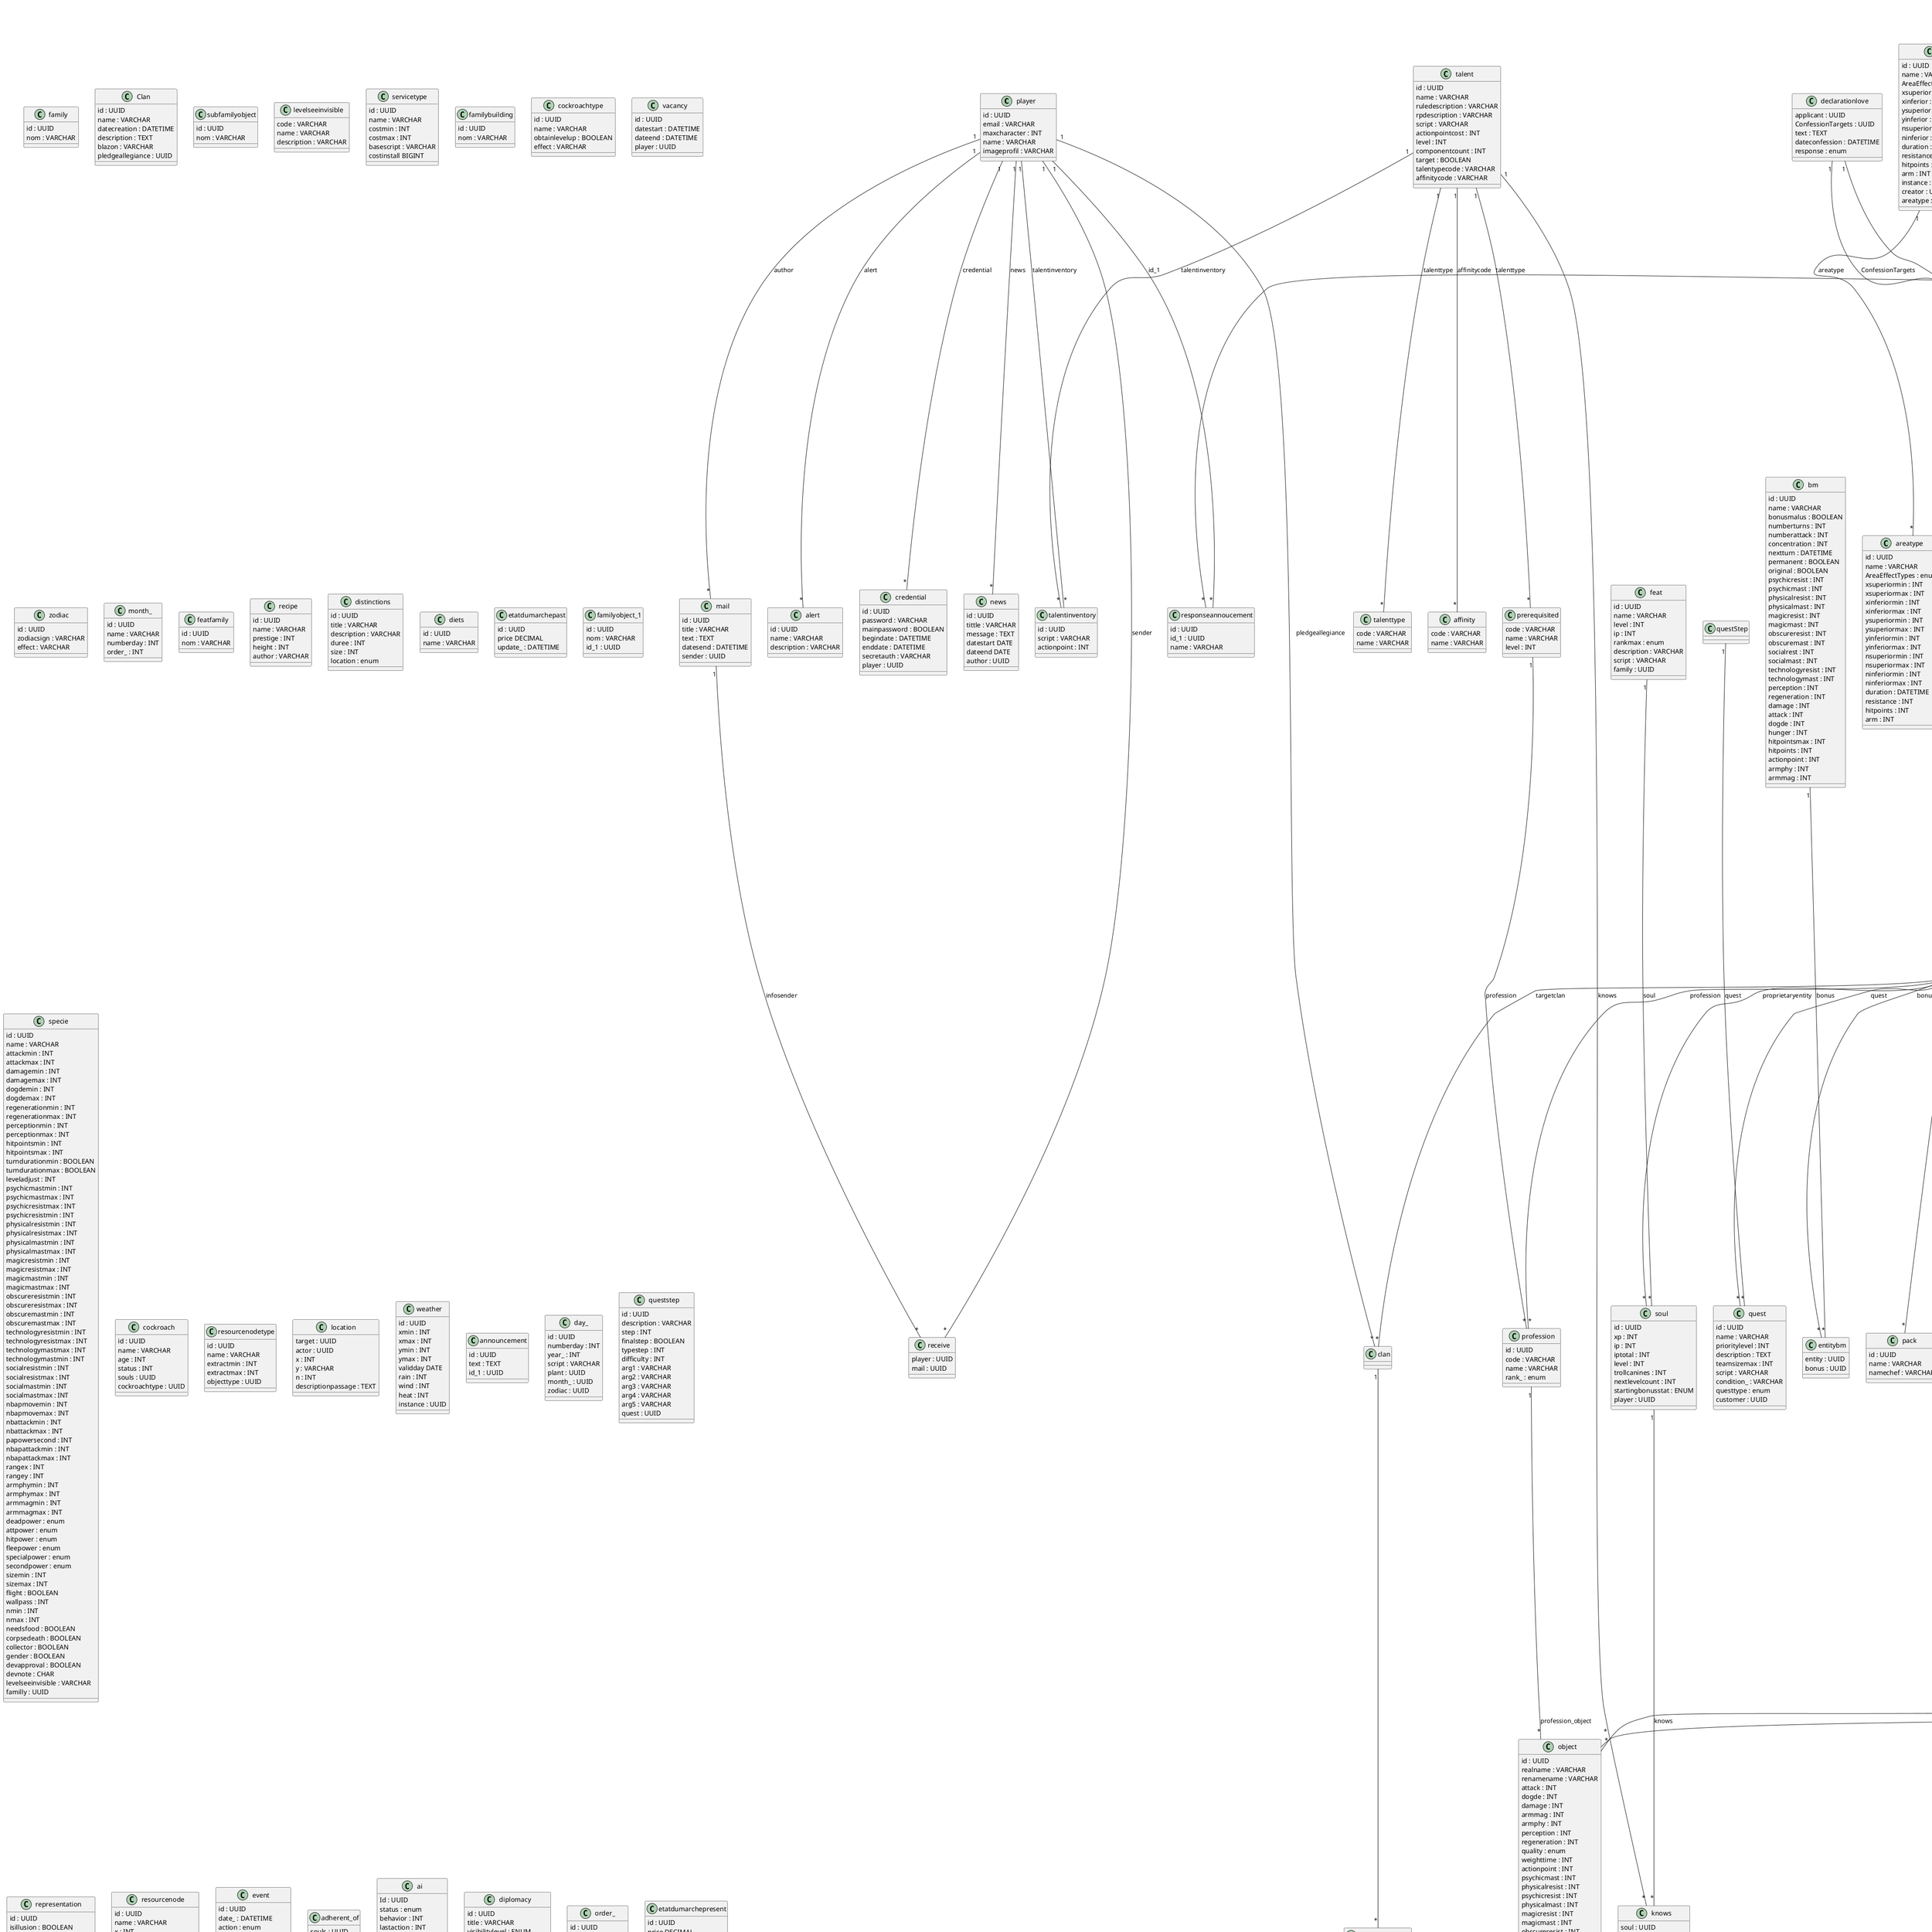 @startuml DBVillageGreen

class player {
  id : UUID
  email : VARCHAR
  maxcharacter : INT
  name : VARCHAR
  imageprofil : VARCHAR
}

class family {
  id : UUID
  nom : VARCHAR
}

class profession {
  id : UUID
  code : VARCHAR
  name : VARCHAR
  rank_ : enum
}

class Clan {
  id : UUID
  name : VARCHAR
  datecreation : DATETIME
  description : TEXT
  blazon : VARCHAR
  pledgeallegiance : UUID
}

class mail {
  id : UUID
  title : VARCHAR
  text : TEXT
  datesend : DATETIME
  sender : UUID
}

class pack {
  id : UUID
  name : VARCHAR
  namechef : VARCHAR
}

class bm {
  id : UUID
  name : VARCHAR
  bonusmalus : BOOLEAN
  numberturns : INT
  numberattack : INT
  concentration : INT
  nextturn : DATETIME
  permanent : BOOLEAN
  original : BOOLEAN
  psychicresist : INT
  psychicmast : INT
  physicalresist : INT
  physicalmast : INT
  magicresist : INT
  magicmast : INT
  obscureresist : INT
  obscuremast : INT
  socialrest : INT
  socialmast : INT
  technologyresist : INT
  technologymast : INT
  perception : INT
  regeneration : INT
  damage : INT
  attack : INT
  dogde : INT
  hunger : INT
  hitpointsmax : INT
  hitpoints : INT
  actionpoint : INT
  armphy : INT
  armmag : INT
}

class tribe {
  id : UUID
  name : VARCHAR
  datecreation : DATETIME
  description : TEXT
  blazon : VARCHAR
}

class alert {
  id : UUID
  name : VARCHAR
  description : VARCHAR
}

class credential {
  id : UUID
  password : VARCHAR
  mainpassword : BOOLEAN
  begindate : DATETIME
  enddate : DATETIME
  secretauth : VARCHAR
  player : UUID
}

class soul {
  id : UUID
  xp : INT
  ip : INT
  iptotal : INT
  level : INT
  trollcanines : INT
  nextlevelcount : INT
  startingbonusstat : ENUM
  player : UUID
}

class talenttype {
  code : VARCHAR
  name : VARCHAR
}

class affinity {
  code : VARCHAR
  name : VARCHAR
}

class prerequisited {
  code : VARCHAR
  name : VARCHAR
  level : INT
}

class subfamilyobject {
  id : UUID
  nom : VARCHAR
}

class levelseeinvisible {
  code : VARCHAR
  name : VARCHAR
  description : VARCHAR
}

class servicetype {
  id : UUID
  name : VARCHAR
  costmin : INT
  costmax : INT
  basescript : VARCHAR
  costinstall BIGINT
}

class service {
  id : UUID
  name : VARCHAR
  cost : INT
  script : VARCHAR
  status : BOOLEAN
  size : INT
  servicetype : UUID
}

class familybuilding {
  id : UUID
  nom : VARCHAR
}

class cockroachtype {
  id : UUID
  name : VARCHAR
  obtainlevelup : BOOLEAN
  effect : VARCHAR
}

class gameworldtype {
  id : UUID
  name : VARCHAR
  xsuperiormin : INT
  xsuperiormax : INT
  xinferiormin : INT
  xinferiormax : INT
  ysuperiormin : INT
  ysuperiormax : INT
  yinferiormax : INT
  yinferiormin : INT
  nsuperiormax : INT
  nsuperiormin : INT
  ninferiormax : INT
  ninferiormin : INT
  matter : VARCHAR
  architecture : VARCHAR
  description : TEXT
  script : VARCHAR
  hitpoints : INT
  psychicresistmin : INT
  psychicresistmax : INT
  physicalresistmin : INT
  physicalresistmax : INT
  magicresistmin : INT
  magicresistmax : INT
  obscureresistmax : INT
  obscureresistmin : INT
  technologyresistmin : INT
  technologyresistmax : INT
  socialresistmax : INT
  socialresistmin : INT
  arm : INT
  gender : BOOLEAN
  taxesorigine : INT
  instanceupgrade : UUID
}

class vacancy {
  id : UUID
  datestart : DATETIME
  dateend : DATETIME
  player : UUID
}

class zodiac {
  id : UUID
  zodiacsign : VARCHAR
  effect : VARCHAR
}

class month_ {
  id : UUID
  name : VARCHAR
  numberday : INT
  order_ : INT
}

class news {
  id : UUID
  tittle : VARCHAR
  message : TEXT
  datestart DATE
  dateend DATE
  author : UUID
}

class featfamily {
  id : UUID
  nom : VARCHAR
}

class recipe {
  id : UUID
  name : VARCHAR
  prestige : INT
  height : INT
  author : VARCHAR
}

class distinctions {
  id : UUID
  title : VARCHAR
  description : VARCHAR
  duree : INT
  size : INT
  location : enum
}

class talentinventory {
  id : UUID
  script : VARCHAR
  actionpoint : INT
}

class areatype {
  id : UUID
  name : VARCHAR
  AreaEffectTypes : enum
  xsuperiormin : INT
  xsuperiormax : INT
  xinferiormin : INT
  xinferiormax : INT
  ysuperiormin : INT
  ysuperiormax : INT
  yinferiormin : INT
  yinferiormax : INT
  nsuperiormin : INT
  nsuperiormax : INT
  ninferiormin : INT
  ninferiormax : INT
  duration : DATETIME
  resistance : INT
  hitpoints : INT
  arm : INT
}

class diets {
  id : UUID
  name : VARCHAR
}

class etatdumarchepast {
  id : UUID
  price DECIMAL
  update_ : DATETIME
}

class approval {
  id : UUID
  name : enum
}

class familyobject_1 {
  id : UUID
  nom : VARCHAR
  id_1 : UUID
}

class talent {
  id : UUID
  name : VARCHAR
  ruledescription : VARCHAR
  rpdescription : VARCHAR
  script : VARCHAR
  actionpointcost : INT
  level : INT
  componentcount : INT
  target : BOOLEAN
  talentypecode : VARCHAR
  affinitycode : VARCHAR
}

class feat {
  id : UUID
  name : VARCHAR
  level : INT
  ip : INT
  rankmax : enum
  description : VARCHAR
  script : VARCHAR
  family : UUID
}

class gameworld {
  id : UUID
  name : VARCHAR
  xsuperior : INT
  xinferior : INT
  ysuperior : INT
  yinferior : INT
  nsuperior : INT
  ninferior : INT
  architecture : VARCHAR
  script : VARCHAR
  hitpoints : INT
  description : TEXT
  physicalresist : INT
  psychicresist : INT
  obscureresist : INT
  technologyresist : INT
  magicresist : INT
  sociaresist : INT
  arm : INT
  taxes : INT
  update_ : DATETIME
  instancetype : UUID
  proprietaryentity : UUID
  proprietaryclan : UUID
  proprietarytribe : UUID
}

class specie {
  id : UUID
  name : VARCHAR
  attackmin : INT
  attackmax : INT
  damagemin : INT
  damagemax : INT
  dogdemin : INT
  dogdemax : INT
  regenerationmin : INT
  regenerationmax : INT
  perceptionmin : INT
  perceptionmax : INT
  hitpointsmin : INT
  hitpointsmax : INT
  turndurationmin : BOOLEAN
  turndurationmax : BOOLEAN
  leveladjust : INT
  psychicmastmin : INT
  psychicmastmax : INT
  psychicresistmax : INT
  psychicresistmin : INT
  physicalresistmin : INT
  physicalresistmax : INT
  physicalmastmin : INT
  physicalmastmax : INT
  magicresistmin : INT
  magicresistmax : INT
  magicmastmin : INT
  magicmastmax : INT
  obscureresistmin : INT
  obscureresistmax : INT
  obscuremastmin : INT
  obscuremastmax : INT
  technologyresistmin : INT
  technologyresistmax : INT
  technologymastmax : INT
  technologymastmin : INT
  socialresistmin : INT
  socialresistmax : INT
  socialmastmin : INT
  socialmastmax : INT
  nbapmovemin : INT
  nbapmovemax : INT
  nbattackmin : INT
  nbattackmax : INT
  papowersecond : INT
  nbapattackmin : INT
  nbapattackmax : INT
  rangex : INT
  rangey : INT
  armphymin : INT
  armphymax : INT
  armmagmin : INT
  armmagmax : INT
  deadpower : enum
  attpower : enum
  hitpower : enum
  fleepower : enum
  specialpower : enum
  secondpower : enum
  sizemin : INT
  sizemax : INT
  flight : BOOLEAN
  wallpass : INT
  nmin : INT
  nmax : INT
  needsfood : BOOLEAN
  corpsedeath : BOOLEAN
  collector : BOOLEAN
  gender : BOOLEAN
  devapproval : BOOLEAN
  devnote : CHAR
  levelseeinvisible : VARCHAR
  familly : UUID
}

class buildingtype {
  id : UUID
  name : VARCHAR
  costmin : VARCHAR
  gender : BOOLEAN
  costinstall : INT
  costupkeep : INT
  hitpoints : INT
  arm : INT
  script : VARCHAR
  capacity : INT
  size : INT
  visibility : BOOLEAN
  buildupgrade : UUID
  servicetype : UUID
  family : UUID
}

class cockroach {
  id : UUID
  name : VARCHAR
  age : INT
  status : INT
  souls : UUID
  cockroachtype : UUID
}

class objecttype {
  id : UUID
  name : VARCHAR
  weightmin : INT
  weightmax : INT
  qualitymin : enum
  qualitymax : enum
  deterioration : enum
  armphymin : INT
  armphymax : INT
  armmagmin : INT
  armmagmax : INT
  attackmin : INT
  attackmax : INT
  damagemin : INT
  damagemax : INT
  dogdemin : INT
  dogdemax : INT
  regenerationmin : INT
  regenerationmax : INT
  perceptionmin : INT
  perceptionmax : INT
  hitpointsmin : INT
  hitpointsmax : INT
  script : VARCHAR
  droppable : BOOLEAN
  psychicmastmin : INT
  psychicmastmax : INT
  psychicresistmin : INT
  psychicresistmax : INT
  physicalresistmin : INT
  physicalresistmax : INT
  physicalmastmin : INT
  physicalmastmax : INT
  magicresistmin : INT
  magicresistmax : INT
  magicmastmin : INT
  magicmastmax : INT
  obscureresistmin : INT
  obscureresistmax : INT
  obscuremastmin : INT
  obscuremastmax : INT
  technologyresistmin : INT
  technologyresistmax : INT
  technologymastmin : INT
  technologymastmax : INT
  socialresistmin : INT
  socialresistmax : INT
  socialmastmin : INT
  socialmastmax : INT
  description : VARCHAR
  levelmin : INT
  levelmax : INT
  pricemin : INT
  pricemax : INT
  sizemin : INT
  sizemax : INT
  cursed : BOOLEAN
  turnduration : INT
  chargemin : INT
  chargemax : INT
  gender : BOOLEAN
  satiety : INT
  recipe : UUID
  subfamily : UUID
  areatype : UUID
}

class resourcenodetype {
  id : UUID
  name : VARCHAR
  extractmin : INT
  extractmax : INT
  objecttype : UUID
}

class location{
  target : UUID
  actor : UUID
  x : INT
  y : VARCHAR
  n : INT
  descriptionpassage : TEXT
}

class weather {
  id : UUID
  xmin : INT
  xmax : INT
  ymin : INT
  ymax : INT
  validday DATE
  rain : INT
  wind : INT
  heat : INT
  instance : UUID
}

class announcement {
  id : UUID
  text : TEXT
  id_1 : UUID
}

class knows{
  soul : UUID
  talent : UUID
  percent : INT
  rank_ : enum
  useinturn : BOOLEAN
}

class component {
  id : UUID
  namemonsterpart : VARCHAR
  gender : BOOLEAN
  objecttype : UUID
  specie : UUID
}

class day_ {
  id : UUID
  numberday : INT
  year_ : INT
  script : VARCHAR
  plant : UUID
  month_ : UUID
  zodiac : UUID
}

class matter {
  id : UUID
  name : VARCHAR
  objecttype : UUID
}

class entity {
  id : UUID
  name : VARCHAR
  gender : INT
  description : VARCHAR
  imageavatar : VARCHAR
  datecreation : DATETIME
  datelastdeath : DATETIME
  turnduration : TIME
  nextturn : DATETIME
  actionpoint : INT
  hitpoints : INT
  hitpointsmax : INT
  hunger : INT
  kills : INT
  pvpkills : INT
  turnattckdomage : INT
  deathcounts : INT
  dogde : INT
  attack : INT
  damagephy : INT
  damagemag : INT
  regeneration : INT
  perception : INT
  active : BOOLEAN
  psychicresist : INT
  psychicmast : INT
  physicalresist : INT
  physicalmast : INT
  magicresist : INT
  magicmast : INT
  obscureresist : INT
  obscuremast : INT
  socialresist : INT
  socialmast : INT
  technologyresist : INT
  technologymast : INT
  x : INT
  y : INT
  n : INT
  pvp : BOOLEAN
  nbapmove : INT
  nbapattack : INT
  nbattack : INT
  update_ : DATETIME
  saveuniquemob : BOOLEAN
  rangex : INT
  rangey : INT
  size : INT
  armphy : INT
  armmag : INT
  upgradeturnduration : INT
  upgradeattack : INT
  upgradedodge : INT
  upgradeperception : INT
  upgradedamege : INT
  upgradehitpoints : INT
  upgraderegeneration : INT
  upgradearmphy : INT
  upgradearmmag : INT
  status : enum
  popularity : INT
  fame : INT
  reputation : INT
  profession : UUID
  service : UUID
  diets : UUID
  talentinventory : UUID
  birthday : UUID
  locationinstance : UUID
  master : UUID
  levelseeinvisible : VARCHAR
  soul : UUID
  specie : UUID
  pack : UUID
}

class quest {
  id : UUID
  name : VARCHAR
  prioritylevel : INT
  description : TEXT
  teamsizemax : INT
  script : VARCHAR
  condition_ : VARCHAR
  questtype : enum
  customer : UUID
}

class object {
  id : UUID
  realname : VARCHAR
  renamename : VARCHAR
  attack : INT
  dogde : INT
  damage : INT
  armmag : INT
  armphy : INT
  perception : INT
  regeneration : INT
  quality : enum
  weighttime : INT
  actionpoint : INT
  psychicmast : INT
  physicalresist : INT
  psychicresist : INT
  physicalmast : INT
  magicresist : INT
  magicmast : INT
  obscureresist : INT
  obscuremast : INT
  sociaresist : INT
  socialmast : INT
  technologyresist : INT
  technologymast : INT
  update_ : DATETIME
  bury : BOOLEAN
  rarity : VARCHAR
  hitpoints : INT
  description : VARCHAR
  droppable : BOOLEAN
  price : INT
  size : INT
  level : INT
  cursed : BOOLEAN
  turneffect : INT
  charge : INT
  deterioration : enum
  visibility : BOOLEAN
  areaeffect : INT
  satiety : INT
  objecttype : UUID
}

class religion {
  id : UUID
  name : VARCHAR
  text : TEXT
  levelrequire : INT
  pietygod : INT
  god : UUID
}

class queststep {
  id : UUID
  description : VARCHAR
  step : INT
  finalstep : BOOLEAN
  typestep : INT
  difficulty : INT
  arg1 : VARCHAR
  arg2 : VARCHAR
  arg3 : VARCHAR
  arg4 : VARCHAR
  arg5 : VARCHAR
  quest : UUID
}

class representation {
  id : UUID
  isillusion : BOOLEAN
  expirationdate : DATETIME
  x : INT
  y : INT
  n : INT
  entity : UUID
}

class resourcenode {
  id : UUID
  name : VARCHAR
  x : INT
  y : VARCHAR
  n : INT
  extract_ : INT
  instance : UUID
  ressourcenodetype : UUID
}

class event {
  id : UUID
  date_ : DATETIME
  action : enum
  description : VARCHAR
  visibility : BOOLEAN
  targetentity : UUID
  targetobject : UUID
  actorentity : UUID
  actorobject : UUID
}

class building {
  id : UUID
  name : VARCHAR
  gender : BOOLEAN
  costupkeep : INT
  hitpoints : INT
  arm : INT
  script : VARCHAR
  capacity : INT
  size : INT
  x : INT
  n : INT
  y : INT
  visibility : BOOLEAN
  bank BIGINT
  proprietaryentity : UUID
  buildingtype : UUID
  instance : UUID
}

class adherent_of{
  souls : UUID
  religion : UUID
  rank_ : enu
  piety : INT
}

class enchantrequire {
  id : UUID
  service : UUID
  entity : UUID
  object : UUID
}

class ai {
  Id : UUID
  status : enum
  behavior : INT
  lastaction : INT
  statusai : enum
  nmin : INT
  nmax : INT
  following : BOOLEAN
  vendor : BOOLEAN
  den : UUID
  entity : UUID
}

class diplomacy {
  id : UUID
  title : VARCHAR
  visibilitylevel : ENUM
  relationshipstatus : ENUM
  update_ : DATETIME
  targetclan : UUID
  actorclan : UUID
  targetentity : UUID
}

class reward {
  id : UUID
  script : VARCHAR
  arg1 : VARCHAR
  arg2 : VARCHAR
  arg3 : VARCHAR
  arg4 : VARCHAR
  rewardtype : UUID
  quest : UUID
}

class order_ {
  id : UUID
  ordertype : enum
  option : VARCHAR
  levelpriority : INT
  pnj : UUID
}

class declarationlove{
  applicant : UUID
  ConfessionTargets : UUID
  text : TEXT
  dateconfession : DATETIME
  response : enum
}

class area {
  id : UUID
  name : VARCHAR
  AreaEffectTypes : enum
  xsuperior : INT
  xinferior : INT
  ysuperior : INT
  yinferior : INT
  nsuperior : INT
  ninferior : INT
  duration : DATETIME
  resistance : INT
  hitpoints : INT
  arm : INT
  instance : UUID
  creator : UUID
  areatype : UUID
}

class transaction{
  customer : UUID
  vendor : UUID
  pricevendor : INT
  pricecustomer : INT
  validationvendor : BOOLEAN
  validationcustomer : BOOLEAN
  id : UUID
}

class etatdumarchepresent {
  id : UUID
  price DECIMAL
  update_ : DATETIME
  matter : UUID
  object : UUID
  id_1 : UUID
}

class prayer {
  id : UUID
  percent : INT
  title : VARCHAR
  text : TEXT
  pietymin : INT
  levelrequire : INT
  effect : VARCHAR
  religion : UUID
}

class enchant {
  id : UUID
  name : VARCHAR
  attack : INT
  dogde : INT
  damage : INT
  armmag : INT
  armphy : INT
  regeneration : INT
  perception : INT
  psychicmast : INT
  physicalresist : INT
  psychicresist : INT
  physicalmast : INT
  magicresist : INT
  magicmast : INT
  obscureresist : INT
  obscuremast : INT
  socialresist : INT
  socialmast : INT
  technologyresist : INT
  technologymast : INT
  weighttime : INT
  droprate : INT
  id_1 : UUID
}

class objectbelong{
  proprietary : UUID
  object : UUID
  quantity : VARCHAR
  identify : BOOLEAN
  isequipped : BOOLEAN
  locationequipment : INT
}

class receive{
  player : UUID
  mail : UUID
}

class playeralert{
  player : UUID
  alert : UUID
  etat : BOOLEAN
}

class mode{
  credential : UUID
  soul : UUID
  code : VARCHAR
  name : VARCHAR
}

class talentprerequisited{
  talent : UUID
  code : VARCHAR
}

class clanbelong{
  entity : UUID
  clan : UUID
  jobtitlem : VARCHAR
  jobtitlef : VARCHAR
  datejoin : DATETIME
}

class entitybm{
  entity : UUID
  bonus : UUID
}

class tribebelong{
  entity : UUID
  tribe : UUID
  jobtitle : VARCHAR
  datejoin : DATETIME
}

class positionobject{
  instance : UUID
  object : UUID
  x : INT
  y : INT
  n : INT
  quantity : INT
}

class costbuild{
  buildingtype : UUID
  objecttype : UUID
  quantity : INT
}

class affinityforprofessions{
  profession : UUID
  affinity : VARCHAR
}

class prerequisitedprofession{
  profession : UUID
  prerequisited : VARCHAR
}

class entityfeat{
  feat : UUID
  soul : UUID
  rank_ : enum
  specialization : VARCHAR
}

class recipeforcraft{
  objecttype : UUID
  recipe : UUID
  quantity : INT
  qualityminrequire : enum
  levelmin : INT
}

class servicebuilding{
  service : UUID
  building : UUID
}

class contain{
  object : UUID
  building : UUID
  quantity : INT
}

class featprerequisited{
  feat : UUID
  prerequisited : VARCHAR
}

class scribe{
  talent : UUID
  soul : UUID
  component : UUID
  location : VARCHAR
}

class necessarytolearn{
  soul : UUID
  talent : UUID
  component : UUID
  quantity : INT
}

class composantenchantrequire{
  enchant : UUID
  component : UUID
  qualityminrequire : enum
}

class aggrolevel{
  target : UUID
  actor : UUID
  level : INT
  update_ : DATETIME
  comment : CHAR
}

class maketask{
  queststep : UUID
  souls : UUID
}

class itemreward{
  object : UUID
  reward : UUID
  quantity : INT
}

class receivenews{
  player : UUID
  news : UUID
}

class objecttypematter{
  objecttype : UUID
  matter : UUID
  quantity : INT
}

class isenchanted{
  object : UUID
  enchant : UUID
}

class entitydistinctions{
  entity : UUID
  distinctions : UUID
  dateobtain : DATETIME
}

class talentininventory{
  talent : UUID
  talentinventory : UUID
}

class dietsobjecttype{
  objecttype : UUID
  diets : UUID
}

class responseannoucement {
  id : UUID
  id_1 : UUID
  name : VARCHAR
}

clan "1" -- "*" pledgeallegiance
soul "1" -- "*" knows : knows
talent "1" -- "*" knows : knows
player "1" -- "*" clan : pledgeallegiance
player "1" -- "*" receive : sender
mail "1" -- "*" receive : infosender
player "1" -- "*" mail : author
player "1" -- "*" credential : credential
player "1" -- "*" alert : alert
player "1" -- "*" responseannoucement : id_1
annoucement "1" -- "*" responseannoucement : id_1
annoucement "1" -- "*" approval : approval
player "1" -- "*" news : news
player "1" -- "*" talentinventory : talentinventory
talent "1" -- "*" talentinventory : talentinventory

entity "1" -- "*" soul : proprietaryentity
entity "1" -- "*" entity : master
entity "1" -- "*" clan : targetclan
entity "1" -- "*" tribe : tribe
entity "1" -- "*" profession : profession
entity "1" -- "*" religion : religion
entity "1" -- "*" service : service
entity "1" -- "*" object : object
entity "1" -- "*" quest : quest
aggrolevel "1" -- "*" entity : targetentity
aggrolevel "1" -- "*" entity : actor
transaction "1" -- "*" entity : customer
transaction "1" -- "*" entity : vendor
declarationlove "1" -- "*" entity : applicant
declarationlove "1" -- "*" entity : ConfessionTargets
area "1" -- "*" entity : creator
area "1" -- "*" areatype : areatype
entity "1" -- "*" enchantRequire : proprietary
entity "1" -- "*" entitybm : bonus
bm "1" -- "*" entitybm : bonus

object "1" -- "*" objecttype : objecttype
object "1" -- "*" component : component
object "1" -- "*" reward : reward
object "1" -- "*" enchant : enchant
object "1" -- "*" matter : matter

building "1" -- "*" buildingtype : buildingtype
contain "1" -- "*" building : object
contain "1" -- "*" object : object

questStep "1" -- "*" quest : quest

component "1" -- "*" enchantrequire : enchant

entity "1" -- "*" pack : pack
profession "1" -- "*" object : profession_object
feat "1" -- "*" soul : soul
talent "1" -- "*" affinity : affinitycode
talent "1" -- "*" talenttype : talenttype
talent "1" -- "*" prerequisited : talenttype
prerequisited "1" -- "*" profession : profession

gameworld "1" -- "*" gameworldtype : gameworldtype


@enduml

UNIQUE(proprietaryclan)
UNIQUE(proprietarytribe)
UNIQUE(actor)
UNIQUE(entity)
UNIQUE(id_1)

FOREIGN KEY(pledgeallegiance) REFERENCES Clan(id)
FOREIGN KEY(sender) REFERENCES player(id)
FOREIGN KEY(player) REFERENCES player(id)
FOREIGN KEY(player) REFERENCES player(id)
FOREIGN KEY(servicetype) REFERENCES servicetype(id)
FOREIGN KEY(instanceupgrade) REFERENCES gameworldtype(id)
FOREIGN KEY(player) REFERENCES player(id)
FOREIGN KEY(author) REFERENCES player(id)
FOREIGN KEY(id_1) REFERENCES subfamilyobject(id)
FOREIGN KEY(talentypecode) REFERENCES talenttype(code)
FOREIGN KEY(affinitycode) REFERENCES affinity(code)
FOREIGN KEY(family) REFERENCES featfamily(id)
FOREIGN KEY(instancetype) REFERENCES gameworldtype(id)
FOREIGN KEY(proprietaryentity) REFERENCES soul(id)
FOREIGN KEY(proprietaryclan) REFERENCES Clan(id)
FOREIGN KEY(proprietarytribe) REFERENCES tribe(id)
FOREIGN KEY(levelseeinvisible) REFERENCES levelseeinvisible(code)
FOREIGN KEY(familly) REFERENCES family(id)
FOREIGN KEY(buildupgrade) REFERENCES buildingtype(id)
FOREIGN KEY(servicetype) REFERENCES servicetype(id)
FOREIGN KEY(family) REFERENCES familybuilding(id)
FOREIGN KEY(souls) REFERENCES soul(id)
FOREIGN KEY(cockroachtype) REFERENCES cockroachtype(id)
FOREIGN KEY(recipe) REFERENCES recipe(id)
FOREIGN KEY(subfamily) REFERENCES subfamilyobject(id)
FOREIGN KEY(areatype) REFERENCES areatype(id)
FOREIGN KEY(objecttype) REFERENCES objecttype(id)
FOREIGN KEY(target) REFERENCES gameworld(id)
FOREIGN KEY(actor) REFERENCES gameworld(id)
FOREIGN KEY(instance) REFERENCES gameworld(id)
FOREIGN KEY(id_1) REFERENCES approval(id)
FOREIGN KEY(soul) REFERENCES soul(id)
FOREIGN KEY(talent) REFERENCES talent(id)
FOREIGN KEY(objecttype) REFERENCES objecttype(id)
FOREIGN KEY(specie) REFERENCES specie(id)
FOREIGN KEY(plant) REFERENCES objecttype(id)
FOREIGN KEY(month_) REFERENCES month_(id)
FOREIGN KEY(zodiac) REFERENCES zodiac(id)
FOREIGN KEY(objecttype) REFERENCES objecttype(id)
FOREIGN KEY(profession) REFERENCES profession(id)
FOREIGN KEY(service) REFERENCES service(id)
FOREIGN KEY(diets) REFERENCES diets(id)
FOREIGN KEY(talentinventory) REFERENCES talentinventory(id)
FOREIGN KEY(birthday) REFERENCES day_(id)
FOREIGN KEY(locationinstance) REFERENCES gameworld(id)
FOREIGN KEY(master) REFERENCES entity(id)
FOREIGN KEY(levelseeinvisible) REFERENCES levelseeinvisible(code)
FOREIGN KEY(soul) REFERENCES soul(id)
FOREIGN KEY(specie) REFERENCES specie(id)
FOREIGN KEY(pack) REFERENCES pack(id)
FOREIGN KEY(customer) REFERENCES entity(id)
FOREIGN KEY(objecttype) REFERENCES objecttype(id)
FOREIGN KEY(god) REFERENCES entity(id)
FOREIGN KEY(quest) REFERENCES quest(id)
FOREIGN KEY(entity) REFERENCES entity(id)
FOREIGN KEY(instance) REFERENCES gameworld(id)
FOREIGN KEY(ressourcenodetype) REFERENCES resourcenodetype(id)
FOREIGN KEY(targetentity) REFERENCES entity(id)
FOREIGN KEY(targetobject) REFERENCES object(id)
FOREIGN KEY(actorentity) REFERENCES entity(id)
FOREIGN KEY(actorobject) REFERENCES object(id)
FOREIGN KEY(proprietaryentity) REFERENCES entity(id)
FOREIGN KEY(buildingtype) REFERENCES buildingtype(id)
FOREIGN KEY(instance) REFERENCES gameworld(id)
FOREIGN KEY(souls) REFERENCES soul(id)
FOREIGN KEY(religion) REFERENCES religion(id)
FOREIGN KEY(service) REFERENCES service(id)
FOREIGN KEY(entity) REFERENCES entity(id)
FOREIGN KEY(object) REFERENCES object(id)
FOREIGN KEY(den) REFERENCES gameworld(id)
FOREIGN KEY(entity) REFERENCES entity(id)
FOREIGN KEY(targetclan) REFERENCES Clan(id)
FOREIGN KEY(actorclan) REFERENCES Clan(id)
FOREIGN KEY(targetentity) REFERENCES entity(id)
FOREIGN KEY(rewardtype) REFERENCES objecttype(id)
FOREIGN KEY(quest) REFERENCES quest(id)
FOREIGN KEY(pnj) REFERENCES entity(id)
FOREIGN KEY(applicant) REFERENCES entity(id)
FOREIGN KEY(ConfessionTargets) REFERENCES entity(id)
FOREIGN KEY(instance) REFERENCES gameworld(id)
FOREIGN KEY(creator) REFERENCES entity(id)
FOREIGN KEY(areatype) REFERENCES areatype(id)
FOREIGN KEY(customer) REFERENCES entity(id)
FOREIGN KEY(vendor) REFERENCES entity(id)
FOREIGN KEY(id) REFERENCES object(id)
FOREIGN KEY(matter) REFERENCES matter(id)
FOREIGN KEY(object) REFERENCES object(id)
FOREIGN KEY(id_1) REFERENCES etatdumarchepast(id)
FOREIGN KEY(religion) REFERENCES religion(id)
FOREIGN KEY(id_1) REFERENCES enchantrequire(id)
FOREIGN KEY(proprietary) REFERENCES entity(id)
FOREIGN KEY(object) REFERENCES object(id)
FOREIGN KEY(player) REFERENCES player(id)
FOREIGN KEY(mail) REFERENCES mail(id)
FOREIGN KEY(player) REFERENCES player(id)
FOREIGN KEY(alert) REFERENCES alert(id)
FOREIGN KEY(credential) REFERENCES credential(id)
FOREIGN KEY(soul) REFERENCES soul(id)
FOREIGN KEY(talent) REFERENCES talent(id)
FOREIGN KEY(code) REFERENCES prerequisited(code)
FOREIGN KEY(entity) REFERENCES entity(id)
FOREIGN KEY(clan) REFERENCES Clan(id)
FOREIGN KEY(entity) REFERENCES entity(id)
FOREIGN KEY(bonus) REFERENCES BM(id)
FOREIGN KEY(entity) REFERENCES entity(id)
FOREIGN KEY(tribe) REFERENCES tribe(id)
FOREIGN KEY(instance) REFERENCES gameworld(id)
FOREIGN KEY(object) REFERENCES object(id)
FOREIGN KEY(buildingtype) REFERENCES buildingtype(id)
FOREIGN KEY(objecttype) REFERENCES objecttype(id)
FOREIGN KEY(profession) REFERENCES profession(id)
FOREIGN KEY(affinity) REFERENCES affinity(code)
FOREIGN KEY(profession) REFERENCES profession(id)
FOREIGN KEY(prerequisited) REFERENCES prerequisited(code)
FOREIGN KEY(feat) REFERENCES feat(id)
FOREIGN KEY(soul) REFERENCES soul(id)
FOREIGN KEY(objecttype) REFERENCES objecttype(id)
FOREIGN KEY(recipe) REFERENCES recipe(id)
FOREIGN KEY(service) REFERENCES service(id)
FOREIGN KEY(building) REFERENCES building(id)
FOREIGN KEY(object) REFERENCES object(id)
FOREIGN KEY(building) REFERENCES building(id)
FOREIGN KEY(feat) REFERENCES feat(id)
FOREIGN KEY(prerequisited) REFERENCES prerequisited(code)
FOREIGN KEY(talent) REFERENCES talent(id)
FOREIGN KEY(soul) REFERENCES soul(id)
FOREIGN KEY(soul, talent) REFERENCES knows(soul, talent)
FOREIGN KEY(component) REFERENCES component(id)
FOREIGN KEY(enchant) REFERENCES enchantrequire(id)
FOREIGN KEY(component) REFERENCES component(id)
FOREIGN KEY(target) REFERENCES entity(id)
FOREIGN KEY(actor) REFERENCES entity(id)
FOREIGN KEY(queststep) REFERENCES queststep(id)
FOREIGN KEY(souls) REFERENCES soul(id)
FOREIGN KEY(object) REFERENCES object(id)
FOREIGN KEY(reward) REFERENCES reward(id)
FOREIGN KEY(player) REFERENCES player(id)
FOREIGN KEY(news) REFERENCES news(id)
FOREIGN KEY(objecttype) REFERENCES objecttype(id)
FOREIGN KEY(matter) REFERENCES matter(id)
FOREIGN KEY(object) REFERENCES object(id)
FOREIGN KEY(enchant) REFERENCES enchant(id)
FOREIGN KEY(entity) REFERENCES entity(id)
FOREIGN KEY(distinctions) REFERENCES distinctions(id)
FOREIGN KEY(talent) REFERENCES talent(id)
FOREIGN KEY(talentinventory) REFERENCES talentinventory(id)
FOREIGN KEY(objecttype) REFERENCES objecttype(id)
FOREIGN KEY(diets) REFERENCES diets(id)
FOREIGN KEY(id) REFERENCES player(id)
FOREIGN KEY(id_1) REFERENCES announcement(id)
